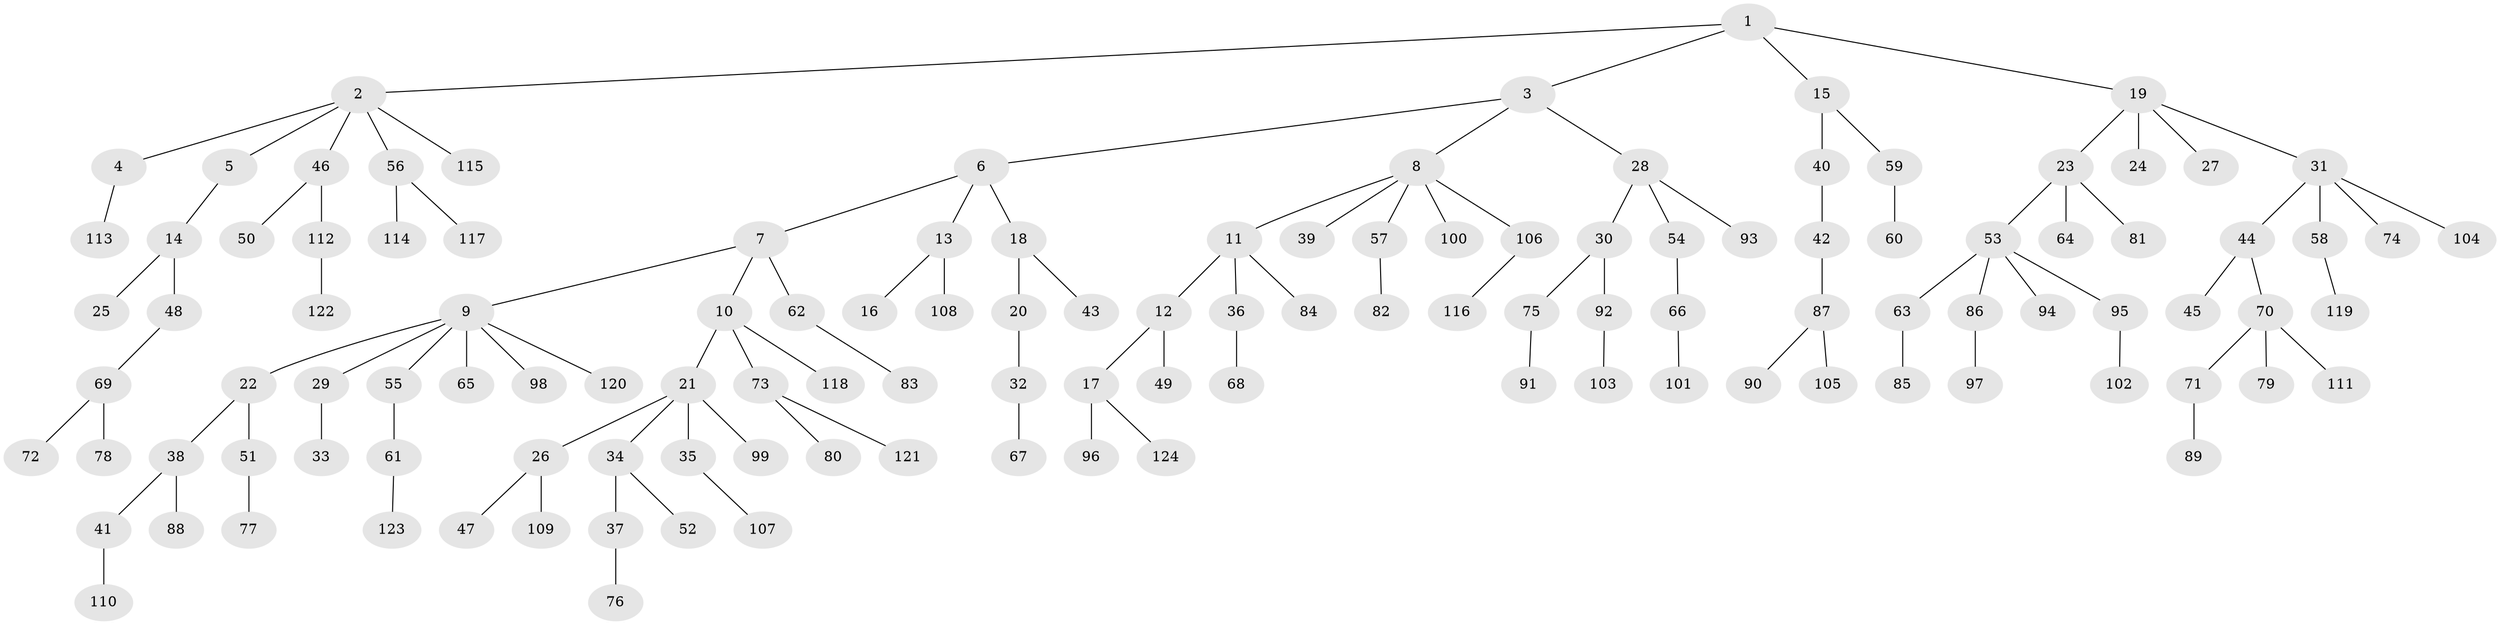 // Generated by graph-tools (version 1.1) at 2025/11/02/27/25 16:11:28]
// undirected, 124 vertices, 123 edges
graph export_dot {
graph [start="1"]
  node [color=gray90,style=filled];
  1;
  2;
  3;
  4;
  5;
  6;
  7;
  8;
  9;
  10;
  11;
  12;
  13;
  14;
  15;
  16;
  17;
  18;
  19;
  20;
  21;
  22;
  23;
  24;
  25;
  26;
  27;
  28;
  29;
  30;
  31;
  32;
  33;
  34;
  35;
  36;
  37;
  38;
  39;
  40;
  41;
  42;
  43;
  44;
  45;
  46;
  47;
  48;
  49;
  50;
  51;
  52;
  53;
  54;
  55;
  56;
  57;
  58;
  59;
  60;
  61;
  62;
  63;
  64;
  65;
  66;
  67;
  68;
  69;
  70;
  71;
  72;
  73;
  74;
  75;
  76;
  77;
  78;
  79;
  80;
  81;
  82;
  83;
  84;
  85;
  86;
  87;
  88;
  89;
  90;
  91;
  92;
  93;
  94;
  95;
  96;
  97;
  98;
  99;
  100;
  101;
  102;
  103;
  104;
  105;
  106;
  107;
  108;
  109;
  110;
  111;
  112;
  113;
  114;
  115;
  116;
  117;
  118;
  119;
  120;
  121;
  122;
  123;
  124;
  1 -- 2;
  1 -- 3;
  1 -- 15;
  1 -- 19;
  2 -- 4;
  2 -- 5;
  2 -- 46;
  2 -- 56;
  2 -- 115;
  3 -- 6;
  3 -- 8;
  3 -- 28;
  4 -- 113;
  5 -- 14;
  6 -- 7;
  6 -- 13;
  6 -- 18;
  7 -- 9;
  7 -- 10;
  7 -- 62;
  8 -- 11;
  8 -- 39;
  8 -- 57;
  8 -- 100;
  8 -- 106;
  9 -- 22;
  9 -- 29;
  9 -- 55;
  9 -- 65;
  9 -- 98;
  9 -- 120;
  10 -- 21;
  10 -- 73;
  10 -- 118;
  11 -- 12;
  11 -- 36;
  11 -- 84;
  12 -- 17;
  12 -- 49;
  13 -- 16;
  13 -- 108;
  14 -- 25;
  14 -- 48;
  15 -- 40;
  15 -- 59;
  17 -- 96;
  17 -- 124;
  18 -- 20;
  18 -- 43;
  19 -- 23;
  19 -- 24;
  19 -- 27;
  19 -- 31;
  20 -- 32;
  21 -- 26;
  21 -- 34;
  21 -- 35;
  21 -- 99;
  22 -- 38;
  22 -- 51;
  23 -- 53;
  23 -- 64;
  23 -- 81;
  26 -- 47;
  26 -- 109;
  28 -- 30;
  28 -- 54;
  28 -- 93;
  29 -- 33;
  30 -- 75;
  30 -- 92;
  31 -- 44;
  31 -- 58;
  31 -- 74;
  31 -- 104;
  32 -- 67;
  34 -- 37;
  34 -- 52;
  35 -- 107;
  36 -- 68;
  37 -- 76;
  38 -- 41;
  38 -- 88;
  40 -- 42;
  41 -- 110;
  42 -- 87;
  44 -- 45;
  44 -- 70;
  46 -- 50;
  46 -- 112;
  48 -- 69;
  51 -- 77;
  53 -- 63;
  53 -- 86;
  53 -- 94;
  53 -- 95;
  54 -- 66;
  55 -- 61;
  56 -- 114;
  56 -- 117;
  57 -- 82;
  58 -- 119;
  59 -- 60;
  61 -- 123;
  62 -- 83;
  63 -- 85;
  66 -- 101;
  69 -- 72;
  69 -- 78;
  70 -- 71;
  70 -- 79;
  70 -- 111;
  71 -- 89;
  73 -- 80;
  73 -- 121;
  75 -- 91;
  86 -- 97;
  87 -- 90;
  87 -- 105;
  92 -- 103;
  95 -- 102;
  106 -- 116;
  112 -- 122;
}
